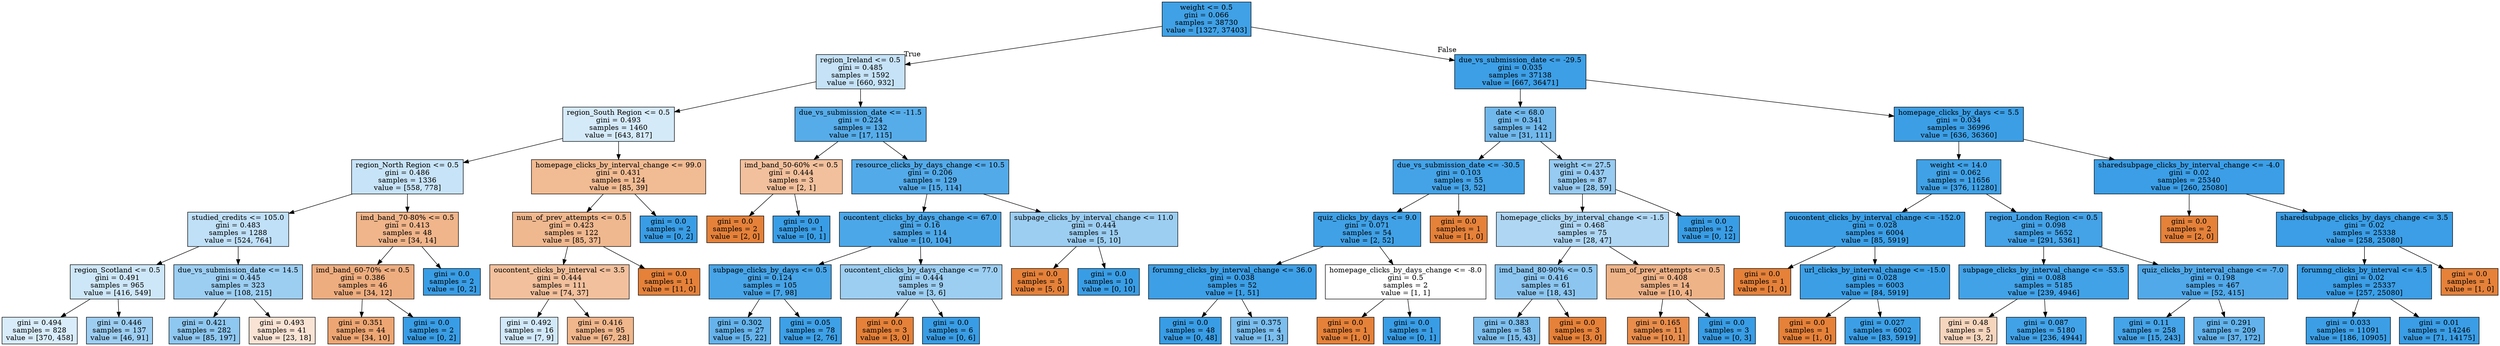 digraph Tree {
node [shape=box, style="filled", color="black"] ;
0 [label="weight <= 0.5\ngini = 0.066\nsamples = 38730\nvalue = [1327, 37403]", fillcolor="#399de5f6"] ;
1 [label="region_Ireland <= 0.5\ngini = 0.485\nsamples = 1592\nvalue = [660, 932]", fillcolor="#399de54a"] ;
0 -> 1 [labeldistance=2.5, labelangle=45, headlabel="True"] ;
2 [label="region_South Region <= 0.5\ngini = 0.493\nsamples = 1460\nvalue = [643, 817]", fillcolor="#399de536"] ;
1 -> 2 ;
3 [label="region_North Region <= 0.5\ngini = 0.486\nsamples = 1336\nvalue = [558, 778]", fillcolor="#399de548"] ;
2 -> 3 ;
4 [label="studied_credits <= 105.0\ngini = 0.483\nsamples = 1288\nvalue = [524, 764]", fillcolor="#399de550"] ;
3 -> 4 ;
5 [label="region_Scotland <= 0.5\ngini = 0.491\nsamples = 965\nvalue = [416, 549]", fillcolor="#399de53e"] ;
4 -> 5 ;
6 [label="gini = 0.494\nsamples = 828\nvalue = [370, 458]", fillcolor="#399de531"] ;
5 -> 6 ;
7 [label="gini = 0.446\nsamples = 137\nvalue = [46, 91]", fillcolor="#399de57e"] ;
5 -> 7 ;
8 [label="due_vs_submission_date <= 14.5\ngini = 0.445\nsamples = 323\nvalue = [108, 215]", fillcolor="#399de57f"] ;
4 -> 8 ;
9 [label="gini = 0.421\nsamples = 282\nvalue = [85, 197]", fillcolor="#399de591"] ;
8 -> 9 ;
10 [label="gini = 0.493\nsamples = 41\nvalue = [23, 18]", fillcolor="#e5813937"] ;
8 -> 10 ;
11 [label="imd_band_70-80% <= 0.5\ngini = 0.413\nsamples = 48\nvalue = [34, 14]", fillcolor="#e5813996"] ;
3 -> 11 ;
12 [label="imd_band_60-70% <= 0.5\ngini = 0.386\nsamples = 46\nvalue = [34, 12]", fillcolor="#e58139a5"] ;
11 -> 12 ;
13 [label="gini = 0.351\nsamples = 44\nvalue = [34, 10]", fillcolor="#e58139b4"] ;
12 -> 13 ;
14 [label="gini = 0.0\nsamples = 2\nvalue = [0, 2]", fillcolor="#399de5ff"] ;
12 -> 14 ;
15 [label="gini = 0.0\nsamples = 2\nvalue = [0, 2]", fillcolor="#399de5ff"] ;
11 -> 15 ;
16 [label="homepage_clicks_by_interval_change <= 99.0\ngini = 0.431\nsamples = 124\nvalue = [85, 39]", fillcolor="#e581398a"] ;
2 -> 16 ;
17 [label="num_of_prev_attempts <= 0.5\ngini = 0.423\nsamples = 122\nvalue = [85, 37]", fillcolor="#e5813990"] ;
16 -> 17 ;
18 [label="oucontent_clicks_by_interval <= 3.5\ngini = 0.444\nsamples = 111\nvalue = [74, 37]", fillcolor="#e581397f"] ;
17 -> 18 ;
19 [label="gini = 0.492\nsamples = 16\nvalue = [7, 9]", fillcolor="#399de539"] ;
18 -> 19 ;
20 [label="gini = 0.416\nsamples = 95\nvalue = [67, 28]", fillcolor="#e5813994"] ;
18 -> 20 ;
21 [label="gini = 0.0\nsamples = 11\nvalue = [11, 0]", fillcolor="#e58139ff"] ;
17 -> 21 ;
22 [label="gini = 0.0\nsamples = 2\nvalue = [0, 2]", fillcolor="#399de5ff"] ;
16 -> 22 ;
23 [label="due_vs_submission_date <= -11.5\ngini = 0.224\nsamples = 132\nvalue = [17, 115]", fillcolor="#399de5d9"] ;
1 -> 23 ;
24 [label="imd_band_50-60% <= 0.5\ngini = 0.444\nsamples = 3\nvalue = [2, 1]", fillcolor="#e581397f"] ;
23 -> 24 ;
25 [label="gini = 0.0\nsamples = 2\nvalue = [2, 0]", fillcolor="#e58139ff"] ;
24 -> 25 ;
26 [label="gini = 0.0\nsamples = 1\nvalue = [0, 1]", fillcolor="#399de5ff"] ;
24 -> 26 ;
27 [label="resource_clicks_by_days_change <= 10.5\ngini = 0.206\nsamples = 129\nvalue = [15, 114]", fillcolor="#399de5dd"] ;
23 -> 27 ;
28 [label="oucontent_clicks_by_days_change <= 67.0\ngini = 0.16\nsamples = 114\nvalue = [10, 104]", fillcolor="#399de5e6"] ;
27 -> 28 ;
29 [label="subpage_clicks_by_days <= 0.5\ngini = 0.124\nsamples = 105\nvalue = [7, 98]", fillcolor="#399de5ed"] ;
28 -> 29 ;
30 [label="gini = 0.302\nsamples = 27\nvalue = [5, 22]", fillcolor="#399de5c5"] ;
29 -> 30 ;
31 [label="gini = 0.05\nsamples = 78\nvalue = [2, 76]", fillcolor="#399de5f8"] ;
29 -> 31 ;
32 [label="oucontent_clicks_by_days_change <= 77.0\ngini = 0.444\nsamples = 9\nvalue = [3, 6]", fillcolor="#399de57f"] ;
28 -> 32 ;
33 [label="gini = 0.0\nsamples = 3\nvalue = [3, 0]", fillcolor="#e58139ff"] ;
32 -> 33 ;
34 [label="gini = 0.0\nsamples = 6\nvalue = [0, 6]", fillcolor="#399de5ff"] ;
32 -> 34 ;
35 [label="subpage_clicks_by_interval_change <= 11.0\ngini = 0.444\nsamples = 15\nvalue = [5, 10]", fillcolor="#399de57f"] ;
27 -> 35 ;
36 [label="gini = 0.0\nsamples = 5\nvalue = [5, 0]", fillcolor="#e58139ff"] ;
35 -> 36 ;
37 [label="gini = 0.0\nsamples = 10\nvalue = [0, 10]", fillcolor="#399de5ff"] ;
35 -> 37 ;
38 [label="due_vs_submission_date <= -29.5\ngini = 0.035\nsamples = 37138\nvalue = [667, 36471]", fillcolor="#399de5fa"] ;
0 -> 38 [labeldistance=2.5, labelangle=-45, headlabel="False"] ;
39 [label="date <= 68.0\ngini = 0.341\nsamples = 142\nvalue = [31, 111]", fillcolor="#399de5b8"] ;
38 -> 39 ;
40 [label="due_vs_submission_date <= -30.5\ngini = 0.103\nsamples = 55\nvalue = [3, 52]", fillcolor="#399de5f0"] ;
39 -> 40 ;
41 [label="quiz_clicks_by_days <= 9.0\ngini = 0.071\nsamples = 54\nvalue = [2, 52]", fillcolor="#399de5f5"] ;
40 -> 41 ;
42 [label="forumng_clicks_by_interval_change <= 36.0\ngini = 0.038\nsamples = 52\nvalue = [1, 51]", fillcolor="#399de5fa"] ;
41 -> 42 ;
43 [label="gini = 0.0\nsamples = 48\nvalue = [0, 48]", fillcolor="#399de5ff"] ;
42 -> 43 ;
44 [label="gini = 0.375\nsamples = 4\nvalue = [1, 3]", fillcolor="#399de5aa"] ;
42 -> 44 ;
45 [label="homepage_clicks_by_days_change <= -8.0\ngini = 0.5\nsamples = 2\nvalue = [1, 1]", fillcolor="#e5813900"] ;
41 -> 45 ;
46 [label="gini = 0.0\nsamples = 1\nvalue = [1, 0]", fillcolor="#e58139ff"] ;
45 -> 46 ;
47 [label="gini = 0.0\nsamples = 1\nvalue = [0, 1]", fillcolor="#399de5ff"] ;
45 -> 47 ;
48 [label="gini = 0.0\nsamples = 1\nvalue = [1, 0]", fillcolor="#e58139ff"] ;
40 -> 48 ;
49 [label="weight <= 27.5\ngini = 0.437\nsamples = 87\nvalue = [28, 59]", fillcolor="#399de586"] ;
39 -> 49 ;
50 [label="homepage_clicks_by_interval_change <= -1.5\ngini = 0.468\nsamples = 75\nvalue = [28, 47]", fillcolor="#399de567"] ;
49 -> 50 ;
51 [label="imd_band_80-90% <= 0.5\ngini = 0.416\nsamples = 61\nvalue = [18, 43]", fillcolor="#399de594"] ;
50 -> 51 ;
52 [label="gini = 0.383\nsamples = 58\nvalue = [15, 43]", fillcolor="#399de5a6"] ;
51 -> 52 ;
53 [label="gini = 0.0\nsamples = 3\nvalue = [3, 0]", fillcolor="#e58139ff"] ;
51 -> 53 ;
54 [label="num_of_prev_attempts <= 0.5\ngini = 0.408\nsamples = 14\nvalue = [10, 4]", fillcolor="#e5813999"] ;
50 -> 54 ;
55 [label="gini = 0.165\nsamples = 11\nvalue = [10, 1]", fillcolor="#e58139e6"] ;
54 -> 55 ;
56 [label="gini = 0.0\nsamples = 3\nvalue = [0, 3]", fillcolor="#399de5ff"] ;
54 -> 56 ;
57 [label="gini = 0.0\nsamples = 12\nvalue = [0, 12]", fillcolor="#399de5ff"] ;
49 -> 57 ;
58 [label="homepage_clicks_by_days <= 5.5\ngini = 0.034\nsamples = 36996\nvalue = [636, 36360]", fillcolor="#399de5fb"] ;
38 -> 58 ;
59 [label="weight <= 14.0\ngini = 0.062\nsamples = 11656\nvalue = [376, 11280]", fillcolor="#399de5f6"] ;
58 -> 59 ;
60 [label="oucontent_clicks_by_interval_change <= -152.0\ngini = 0.028\nsamples = 6004\nvalue = [85, 5919]", fillcolor="#399de5fb"] ;
59 -> 60 ;
61 [label="gini = 0.0\nsamples = 1\nvalue = [1, 0]", fillcolor="#e58139ff"] ;
60 -> 61 ;
62 [label="url_clicks_by_interval_change <= -15.0\ngini = 0.028\nsamples = 6003\nvalue = [84, 5919]", fillcolor="#399de5fb"] ;
60 -> 62 ;
63 [label="gini = 0.0\nsamples = 1\nvalue = [1, 0]", fillcolor="#e58139ff"] ;
62 -> 63 ;
64 [label="gini = 0.027\nsamples = 6002\nvalue = [83, 5919]", fillcolor="#399de5fb"] ;
62 -> 64 ;
65 [label="region_London Region <= 0.5\ngini = 0.098\nsamples = 5652\nvalue = [291, 5361]", fillcolor="#399de5f1"] ;
59 -> 65 ;
66 [label="subpage_clicks_by_interval_change <= -53.5\ngini = 0.088\nsamples = 5185\nvalue = [239, 4946]", fillcolor="#399de5f3"] ;
65 -> 66 ;
67 [label="gini = 0.48\nsamples = 5\nvalue = [3, 2]", fillcolor="#e5813955"] ;
66 -> 67 ;
68 [label="gini = 0.087\nsamples = 5180\nvalue = [236, 4944]", fillcolor="#399de5f3"] ;
66 -> 68 ;
69 [label="quiz_clicks_by_interval_change <= -7.0\ngini = 0.198\nsamples = 467\nvalue = [52, 415]", fillcolor="#399de5df"] ;
65 -> 69 ;
70 [label="gini = 0.11\nsamples = 258\nvalue = [15, 243]", fillcolor="#399de5ef"] ;
69 -> 70 ;
71 [label="gini = 0.291\nsamples = 209\nvalue = [37, 172]", fillcolor="#399de5c8"] ;
69 -> 71 ;
72 [label="sharedsubpage_clicks_by_interval_change <= -4.0\ngini = 0.02\nsamples = 25340\nvalue = [260, 25080]", fillcolor="#399de5fc"] ;
58 -> 72 ;
73 [label="gini = 0.0\nsamples = 2\nvalue = [2, 0]", fillcolor="#e58139ff"] ;
72 -> 73 ;
74 [label="sharedsubpage_clicks_by_days_change <= 3.5\ngini = 0.02\nsamples = 25338\nvalue = [258, 25080]", fillcolor="#399de5fc"] ;
72 -> 74 ;
75 [label="forumng_clicks_by_interval <= 4.5\ngini = 0.02\nsamples = 25337\nvalue = [257, 25080]", fillcolor="#399de5fc"] ;
74 -> 75 ;
76 [label="gini = 0.033\nsamples = 11091\nvalue = [186, 10905]", fillcolor="#399de5fb"] ;
75 -> 76 ;
77 [label="gini = 0.01\nsamples = 14246\nvalue = [71, 14175]", fillcolor="#399de5fe"] ;
75 -> 77 ;
78 [label="gini = 0.0\nsamples = 1\nvalue = [1, 0]", fillcolor="#e58139ff"] ;
74 -> 78 ;
}